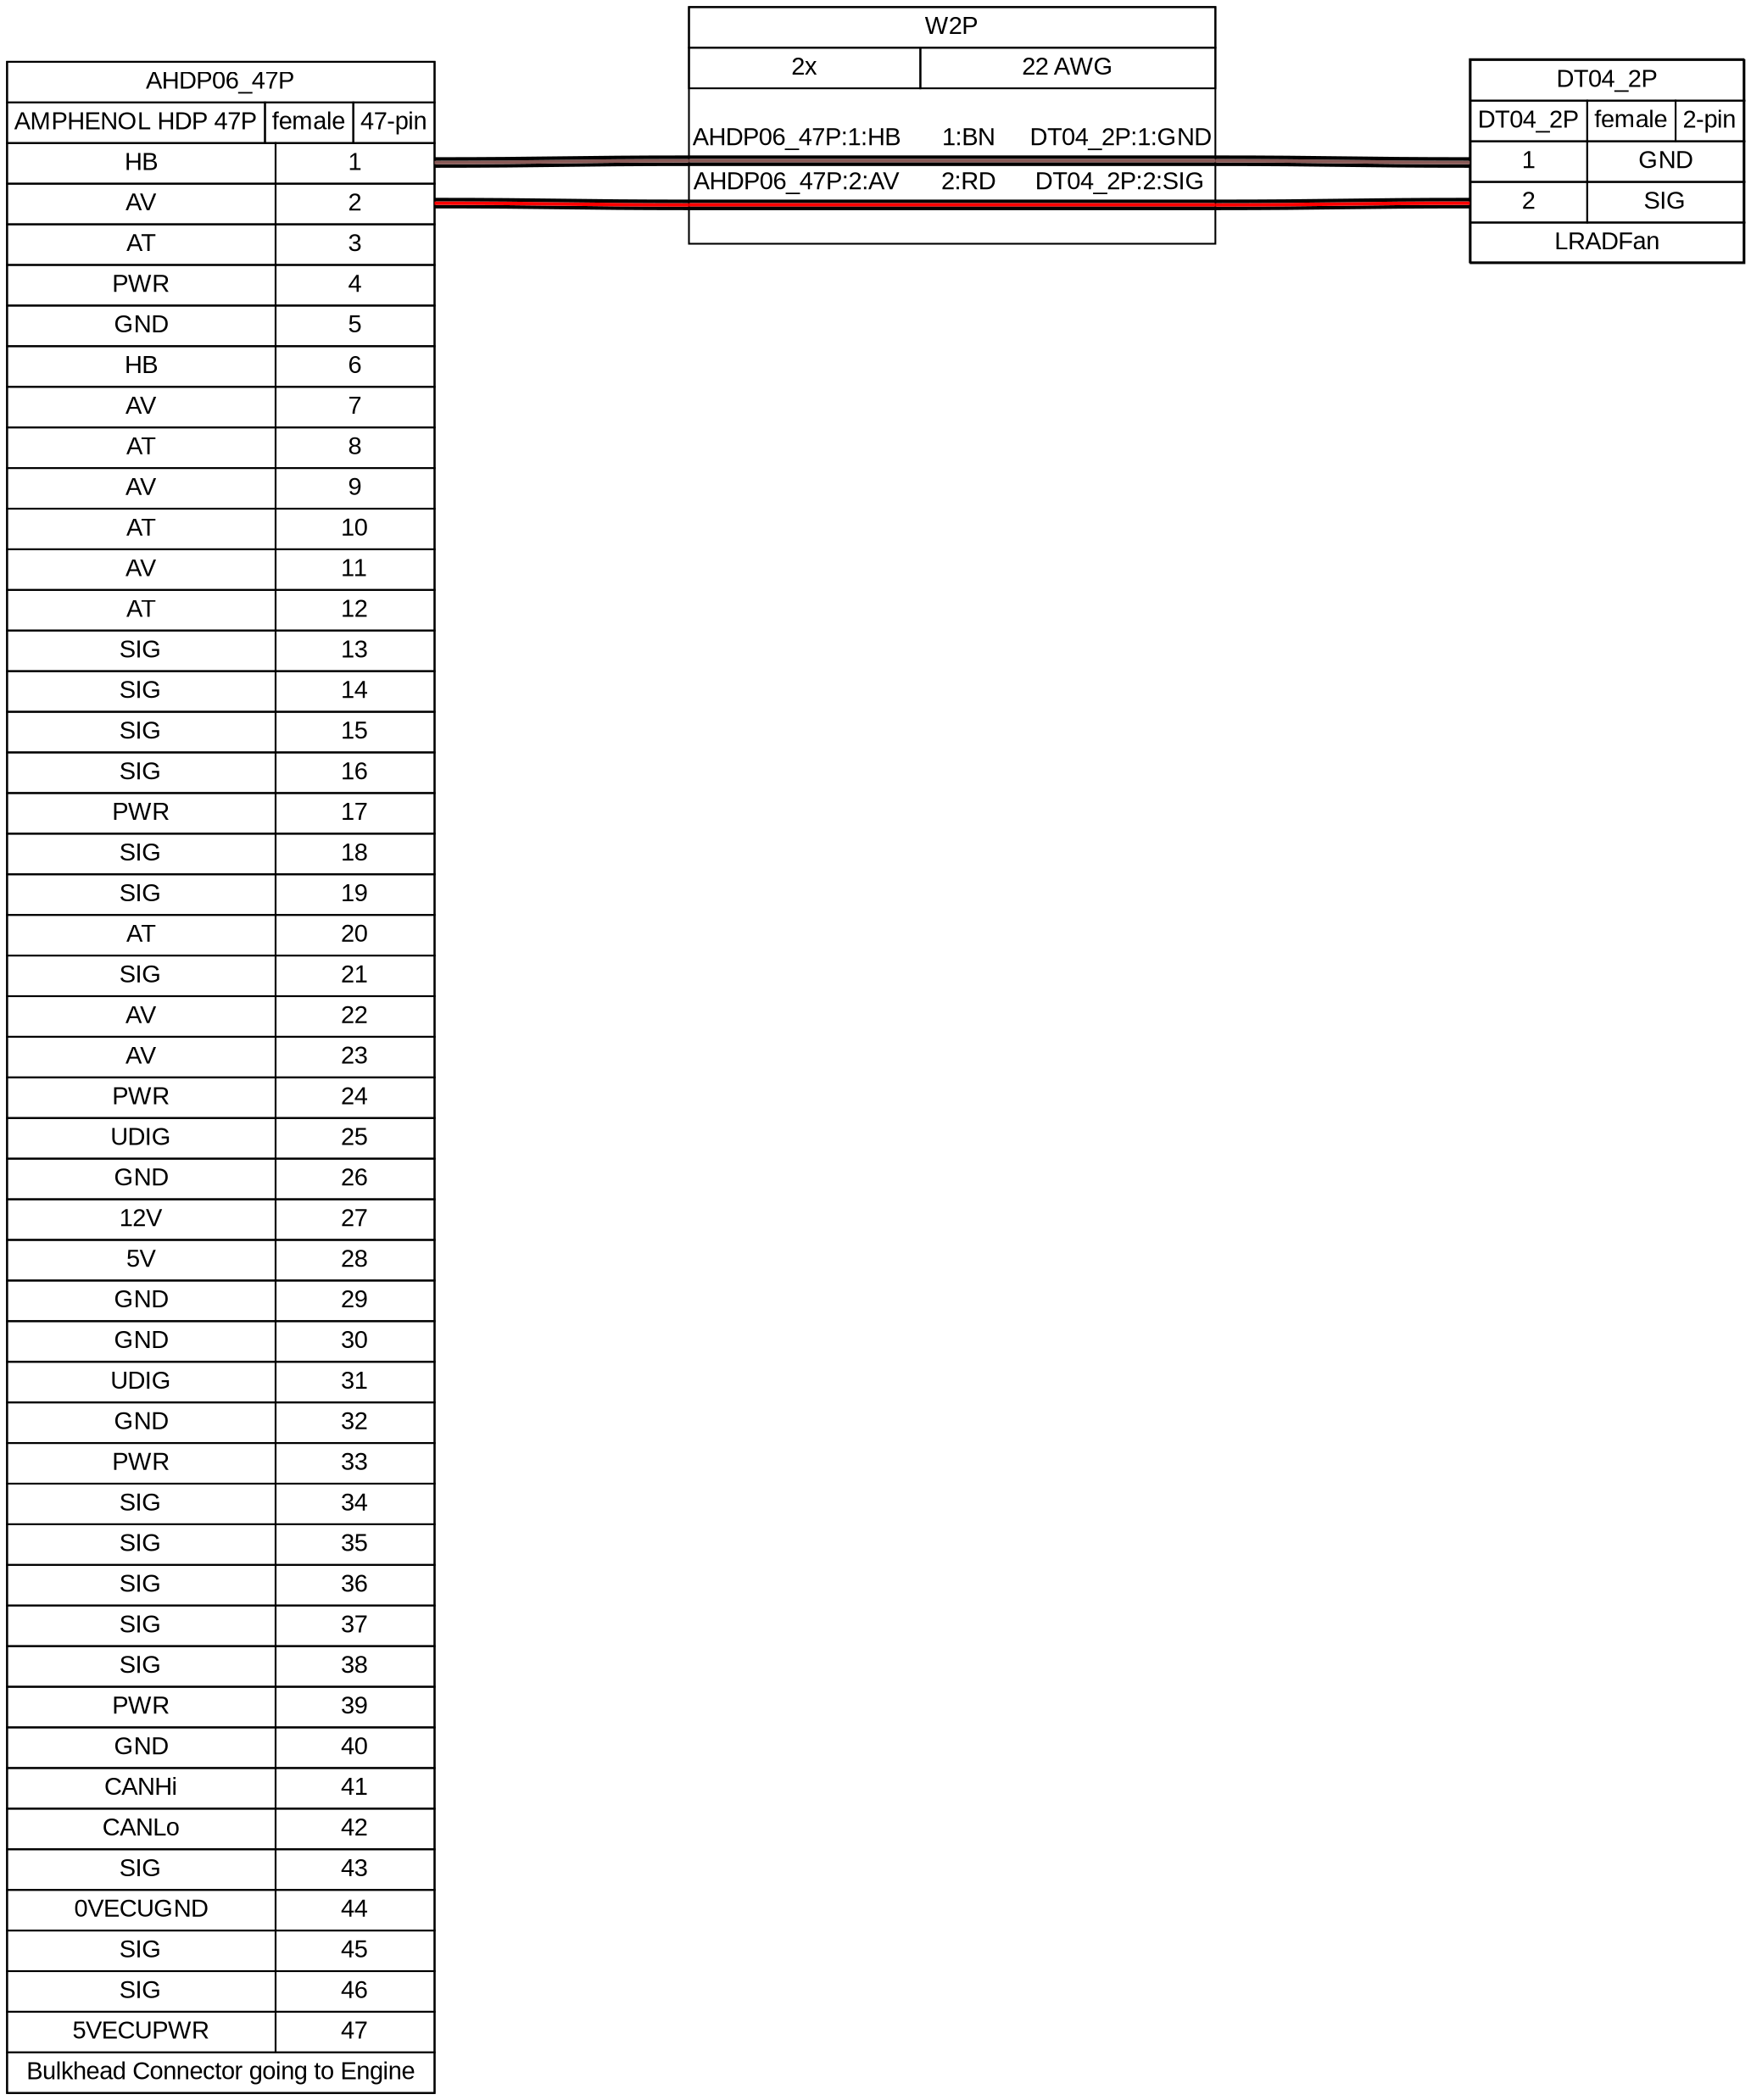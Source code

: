 graph {
// Graph generated by WireViz 0.3.1
// https://github.com/formatc1702/WireViz
	graph [bgcolor="#FFFFFF" fontname=arial nodesep=0.33 rankdir=LR ranksep=2]
	node [fillcolor="#FFFFFF" fontname=arial height=0 margin=0 shape=none style=filled width=0]
	edge [fontname=arial style=bold]
	AHDP06_47P [label=<
<table border="0" cellspacing="0" cellpadding="0">
 <tr><td>
  <table border="0" cellspacing="0" cellpadding="3" cellborder="1"><tr>
   <td balign="left">AHDP06_47P</td>
  </tr></table>
 </td></tr>
 <tr><td>
  <table border="0" cellspacing="0" cellpadding="3" cellborder="1"><tr>
   <td balign="left">AMPHENOL HDP 47P</td>
   <td balign="left">female</td>
   <td balign="left">47-pin</td>
  </tr></table>
 </td></tr>
 <tr><td>
  <table border="0" cellspacing="0" cellpadding="3" cellborder="1">
   <tr>
    <td>HB</td>
    <td port="p1r">1</td>
   </tr>
   <tr>
    <td>AV</td>
    <td port="p2r">2</td>
   </tr>
   <tr>
    <td>AT</td>
    <td port="p3r">3</td>
   </tr>
   <tr>
    <td>PWR</td>
    <td port="p4r">4</td>
   </tr>
   <tr>
    <td>GND</td>
    <td port="p5r">5</td>
   </tr>
   <tr>
    <td>HB</td>
    <td port="p6r">6</td>
   </tr>
   <tr>
    <td>AV</td>
    <td port="p7r">7</td>
   </tr>
   <tr>
    <td>AT</td>
    <td port="p8r">8</td>
   </tr>
   <tr>
    <td>AV</td>
    <td port="p9r">9</td>
   </tr>
   <tr>
    <td>AT</td>
    <td port="p10r">10</td>
   </tr>
   <tr>
    <td>AV</td>
    <td port="p11r">11</td>
   </tr>
   <tr>
    <td>AT</td>
    <td port="p12r">12</td>
   </tr>
   <tr>
    <td>SIG</td>
    <td port="p13r">13</td>
   </tr>
   <tr>
    <td>SIG</td>
    <td port="p14r">14</td>
   </tr>
   <tr>
    <td>SIG</td>
    <td port="p15r">15</td>
   </tr>
   <tr>
    <td>SIG</td>
    <td port="p16r">16</td>
   </tr>
   <tr>
    <td>PWR</td>
    <td port="p17r">17</td>
   </tr>
   <tr>
    <td>SIG</td>
    <td port="p18r">18</td>
   </tr>
   <tr>
    <td>SIG</td>
    <td port="p19r">19</td>
   </tr>
   <tr>
    <td>AT</td>
    <td port="p20r">20</td>
   </tr>
   <tr>
    <td>SIG</td>
    <td port="p21r">21</td>
   </tr>
   <tr>
    <td>AV</td>
    <td port="p22r">22</td>
   </tr>
   <tr>
    <td>AV</td>
    <td port="p23r">23</td>
   </tr>
   <tr>
    <td>PWR</td>
    <td port="p24r">24</td>
   </tr>
   <tr>
    <td>UDIG</td>
    <td port="p25r">25</td>
   </tr>
   <tr>
    <td>GND</td>
    <td port="p26r">26</td>
   </tr>
   <tr>
    <td>12V</td>
    <td port="p27r">27</td>
   </tr>
   <tr>
    <td>5V</td>
    <td port="p28r">28</td>
   </tr>
   <tr>
    <td>GND</td>
    <td port="p29r">29</td>
   </tr>
   <tr>
    <td>GND</td>
    <td port="p30r">30</td>
   </tr>
   <tr>
    <td>UDIG</td>
    <td port="p31r">31</td>
   </tr>
   <tr>
    <td>GND</td>
    <td port="p32r">32</td>
   </tr>
   <tr>
    <td>PWR</td>
    <td port="p33r">33</td>
   </tr>
   <tr>
    <td>SIG</td>
    <td port="p34r">34</td>
   </tr>
   <tr>
    <td>SIG</td>
    <td port="p35r">35</td>
   </tr>
   <tr>
    <td>SIG</td>
    <td port="p36r">36</td>
   </tr>
   <tr>
    <td>SIG</td>
    <td port="p37r">37</td>
   </tr>
   <tr>
    <td>SIG</td>
    <td port="p38r">38</td>
   </tr>
   <tr>
    <td>PWR</td>
    <td port="p39r">39</td>
   </tr>
   <tr>
    <td>GND</td>
    <td port="p40r">40</td>
   </tr>
   <tr>
    <td>CANHi</td>
    <td port="p41r">41</td>
   </tr>
   <tr>
    <td>CANLo</td>
    <td port="p42r">42</td>
   </tr>
   <tr>
    <td>SIG</td>
    <td port="p43r">43</td>
   </tr>
   <tr>
    <td>0VECUGND</td>
    <td port="p44r">44</td>
   </tr>
   <tr>
    <td>SIG</td>
    <td port="p45r">45</td>
   </tr>
   <tr>
    <td>SIG</td>
    <td port="p46r">46</td>
   </tr>
   <tr>
    <td>5VECUPWR</td>
    <td port="p47r">47</td>
   </tr>
  </table>
 </td></tr>
 <tr><td>
  <table border="0" cellspacing="0" cellpadding="3" cellborder="1"><tr>
   <td balign="left">Bulkhead Connector going to Engine</td>
  </tr></table>
 </td></tr>
</table>
> fillcolor="#FFFFFF" shape=box style=filled]
	DT04_2P [label=<
<table border="0" cellspacing="0" cellpadding="0">
 <tr><td>
  <table border="0" cellspacing="0" cellpadding="3" cellborder="1"><tr>
   <td balign="left">DT04_2P</td>
  </tr></table>
 </td></tr>
 <tr><td>
  <table border="0" cellspacing="0" cellpadding="3" cellborder="1"><tr>
   <td balign="left">DT04_2P</td>
   <td balign="left">female</td>
   <td balign="left">2-pin</td>
  </tr></table>
 </td></tr>
 <tr><td>
  <table border="0" cellspacing="0" cellpadding="3" cellborder="1">
   <tr>
    <td port="p1l">1</td>
    <td>GND</td>
   </tr>
   <tr>
    <td port="p2l">2</td>
    <td>SIG</td>
   </tr>
  </table>
 </td></tr>
 <tr><td>
  <table border="0" cellspacing="0" cellpadding="3" cellborder="1"><tr>
   <td balign="left">LRADFan</td>
  </tr></table>
 </td></tr>
</table>
> fillcolor="#FFFFFF" shape=box style=filled]
	edge [color="#000000:#895956:#000000"]
	AHDP06_47P:p1r:e -- W2P:w1:w
	W2P:w1:e -- DT04_2P:p1l:w
	edge [color="#000000:#ff0000:#000000"]
	AHDP06_47P:p2r:e -- W2P:w2:w
	W2P:w2:e -- DT04_2P:p2l:w
	W2P [label=<
<table border="0" cellspacing="0" cellpadding="0">
 <tr><td>
  <table border="0" cellspacing="0" cellpadding="3" cellborder="1"><tr>
   <td balign="left">W2P</td>
  </tr></table>
 </td></tr>
 <tr><td>
  <table border="0" cellspacing="0" cellpadding="3" cellborder="1"><tr>
   <td balign="left">2x</td>
   <td balign="left">22 AWG</td>
  </tr></table>
 </td></tr>
 <tr><td>
  <table border="0" cellspacing="0" cellborder="0">
   <tr><td>&nbsp;</td></tr>
   <tr>
    <td>AHDP06_47P:1:HB</td>
    <td>
     1:BN
    </td>
    <td>DT04_2P:1:GND</td>
   </tr>
   <tr>
    <td colspan="3" border="0" cellspacing="0" cellpadding="0" port="w1" height="6">
     <table cellspacing="0" cellborder="0" border="0">
      <tr><td colspan="3" cellpadding="0" height="2" bgcolor="#000000" border="0"></td></tr>
      <tr><td colspan="3" cellpadding="0" height="2" bgcolor="#895956" border="0"></td></tr>
      <tr><td colspan="3" cellpadding="0" height="2" bgcolor="#000000" border="0"></td></tr>
     </table>
    </td>
   </tr>
   <tr>
    <td>AHDP06_47P:2:AV</td>
    <td>
     2:RD
    </td>
    <td>DT04_2P:2:SIG</td>
   </tr>
   <tr>
    <td colspan="3" border="0" cellspacing="0" cellpadding="0" port="w2" height="6">
     <table cellspacing="0" cellborder="0" border="0">
      <tr><td colspan="3" cellpadding="0" height="2" bgcolor="#000000" border="0"></td></tr>
      <tr><td colspan="3" cellpadding="0" height="2" bgcolor="#ff0000" border="0"></td></tr>
      <tr><td colspan="3" cellpadding="0" height="2" bgcolor="#000000" border="0"></td></tr>
     </table>
    </td>
   </tr>
   <tr><td>&nbsp;</td></tr>
  </table>
 </td></tr>
</table>
> fillcolor="#FFFFFF" shape=box style=filled]
}
